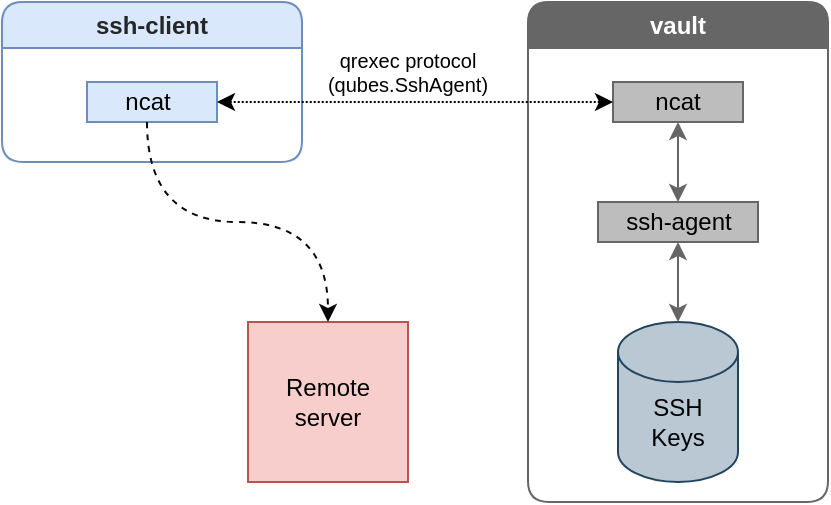 <mxfile version="13.10.0" type="github">
  <diagram id="SKtbNTC9j6CT3jW_uAWr" name="Page-1">
    <mxGraphModel dx="422" dy="354" grid="1" gridSize="10" guides="1" tooltips="1" connect="1" arrows="1" fold="1" page="0" pageScale="1" pageWidth="1169" pageHeight="826" background="#ffffff" math="0" shadow="0">
      <root>
        <mxCell id="0" />
        <mxCell id="1" parent="0" />
        <mxCell id="5" value="vault" style="swimlane;whiteSpace=wrap;html=1;rounded=1;shadow=0;glass=0;comic=0;startSize=23;swimlaneFillColor=#ffffff;fontColor=#ffffff;fillColor=#666666;strokeColor=#666666;" parent="1" vertex="1">
          <mxGeometry x="600" y="40" width="150" height="250" as="geometry" />
        </mxCell>
        <mxCell id="QTO3XgoEFIxhdkZU8tme-128" value="" style="shape=cylinder3;whiteSpace=wrap;html=1;boundedLbl=1;backgroundOutline=1;size=15;rounded=0;glass=0;comic=0;strokeColor=#23445d;strokeWidth=1;fillColor=#bac8d3;" parent="5" vertex="1">
          <mxGeometry x="45" y="160" width="60" height="80" as="geometry" />
        </mxCell>
        <mxCell id="QTO3XgoEFIxhdkZU8tme-130" value="" style="rounded=0;whiteSpace=wrap;html=1;glass=0;comic=0;strokeWidth=1;fillColor=#BDBDBD;strokeColor=#666666;" parent="5" vertex="1">
          <mxGeometry x="42.5" y="40" width="65" height="20" as="geometry" />
        </mxCell>
        <mxCell id="QTO3XgoEFIxhdkZU8tme-133" value="" style="rounded=0;whiteSpace=wrap;html=1;glass=0;comic=0;strokeWidth=1;fillColor=#BDBDBD;strokeColor=#666666;" parent="5" vertex="1">
          <mxGeometry x="35" y="100" width="80" height="20" as="geometry" />
        </mxCell>
        <mxCell id="QTO3XgoEFIxhdkZU8tme-134" value="" style="endArrow=classic;startArrow=classic;html=1;entryX=0.5;entryY=1;entryDx=0;entryDy=0;exitX=0.5;exitY=0;exitDx=0;exitDy=0;exitPerimeter=0;strokeColor=#666666;" parent="5" source="QTO3XgoEFIxhdkZU8tme-128" target="QTO3XgoEFIxhdkZU8tme-133" edge="1">
          <mxGeometry width="50" height="50" relative="1" as="geometry">
            <mxPoint x="70" y="220" as="sourcePoint" />
            <mxPoint x="120" y="170" as="targetPoint" />
          </mxGeometry>
        </mxCell>
        <mxCell id="QTO3XgoEFIxhdkZU8tme-135" value="&lt;div&gt;ssh-agent&lt;/div&gt;" style="text;html=1;strokeColor=none;fillColor=none;align=center;verticalAlign=middle;whiteSpace=wrap;rounded=0;glass=0;comic=0;" parent="5" vertex="1">
          <mxGeometry x="42.5" y="100" width="65" height="20" as="geometry" />
        </mxCell>
        <mxCell id="QTO3XgoEFIxhdkZU8tme-136" value="" style="endArrow=classic;startArrow=classic;html=1;strokeColor=#666666;entryX=0.5;entryY=1;entryDx=0;entryDy=0;exitX=0.5;exitY=0;exitDx=0;exitDy=0;" parent="5" source="QTO3XgoEFIxhdkZU8tme-135" target="QTO3XgoEFIxhdkZU8tme-130" edge="1">
          <mxGeometry width="50" height="50" relative="1" as="geometry">
            <mxPoint x="70" y="160" as="sourcePoint" />
            <mxPoint x="120" y="110" as="targetPoint" />
          </mxGeometry>
        </mxCell>
        <mxCell id="QTO3XgoEFIxhdkZU8tme-129" value="&lt;div&gt;SSH Keys&lt;/div&gt;" style="text;html=1;strokeColor=none;fillColor=none;align=center;verticalAlign=middle;whiteSpace=wrap;rounded=0;glass=0;comic=0;" parent="5" vertex="1">
          <mxGeometry x="55" y="200" width="40" height="20" as="geometry" />
        </mxCell>
        <mxCell id="QTO3XgoEFIxhdkZU8tme-137" value="ncat" style="text;html=1;strokeColor=none;fillColor=none;align=center;verticalAlign=middle;whiteSpace=wrap;rounded=0;glass=0;comic=0;" parent="5" vertex="1">
          <mxGeometry x="55" y="40" width="40" height="20" as="geometry" />
        </mxCell>
        <mxCell id="90" value="&lt;font color=&quot;#262626&quot;&gt;ssh-client&lt;/font&gt;" style="swimlane;whiteSpace=wrap;html=1;rounded=1;shadow=0;glass=0;comic=0;strokeColor=#6c8ebf;fillColor=#dae8fc;startSize=23;swimlaneFillColor=#ffffff;" parent="1" vertex="1">
          <mxGeometry x="337" y="40" width="150" height="80" as="geometry">
            <mxRectangle x="337" y="40" width="120" height="23" as="alternateBounds" />
          </mxGeometry>
        </mxCell>
        <mxCell id="7Ih5Z2z4oaHKUIcbK2M9-90" value="" style="rounded=0;whiteSpace=wrap;html=1;glass=0;comic=0;strokeWidth=1;fillColor=#dae8fc;strokeColor=#6c8ebf;" parent="90" vertex="1">
          <mxGeometry x="42.5" y="40" width="65" height="20" as="geometry" />
        </mxCell>
        <mxCell id="QTO3XgoEFIxhdkZU8tme-138" value="ncat" style="text;html=1;strokeColor=none;fillColor=none;align=center;verticalAlign=middle;whiteSpace=wrap;rounded=0;glass=0;comic=0;" parent="90" vertex="1">
          <mxGeometry x="42.5" y="40" width="60" height="20" as="geometry" />
        </mxCell>
        <mxCell id="QTO3XgoEFIxhdkZU8tme-132" value="&lt;div style=&quot;font-size: 10px&quot;&gt;&lt;font style=&quot;font-size: 10px&quot;&gt;qrexec protocol&lt;/font&gt;&lt;/div&gt;&lt;div style=&quot;font-size: 10px&quot;&gt;&lt;font style=&quot;font-size: 10px&quot;&gt;(qubes.SshAgent)&lt;br&gt;&lt;/font&gt;&lt;/div&gt;" style="text;html=1;strokeColor=none;fillColor=none;align=center;verticalAlign=middle;whiteSpace=wrap;rounded=0;glass=0;comic=0;" parent="1" vertex="1">
          <mxGeometry x="520" y="70" width="40" height="10" as="geometry" />
        </mxCell>
        <mxCell id="QTO3XgoEFIxhdkZU8tme-149" value="" style="whiteSpace=wrap;html=1;aspect=fixed;rounded=0;glass=0;comic=0;strokeColor=#b85450;strokeWidth=1;fillColor=#f8cecc;" parent="1" vertex="1">
          <mxGeometry x="460" y="200" width="80" height="80" as="geometry" />
        </mxCell>
        <mxCell id="QTO3XgoEFIxhdkZU8tme-131" value="" style="endArrow=classic;startArrow=classic;html=1;entryX=0;entryY=0.5;entryDx=0;entryDy=0;dashed=1;dashPattern=1 1;exitX=1;exitY=0.5;exitDx=0;exitDy=0;" parent="1" source="7Ih5Z2z4oaHKUIcbK2M9-90" target="QTO3XgoEFIxhdkZU8tme-130" edge="1">
          <mxGeometry width="50" height="50" relative="1" as="geometry">
            <mxPoint x="470" y="130" as="sourcePoint" />
            <mxPoint x="520" y="80" as="targetPoint" />
          </mxGeometry>
        </mxCell>
        <mxCell id="QTO3XgoEFIxhdkZU8tme-150" value="Remote server" style="text;html=1;strokeColor=none;fillColor=none;align=center;verticalAlign=middle;whiteSpace=wrap;rounded=0;glass=0;comic=0;" parent="1" vertex="1">
          <mxGeometry x="480" y="230" width="40" height="20" as="geometry" />
        </mxCell>
        <mxCell id="7Ih5Z2z4oaHKUIcbK2M9-96" style="edgeStyle=orthogonalEdgeStyle;rounded=0;orthogonalLoop=1;jettySize=auto;html=1;exitX=0.5;exitY=1;exitDx=0;exitDy=0;entryX=0.5;entryY=0;entryDx=0;entryDy=0;strokeColor=#080808;curved=1;dashed=1;" parent="1" source="QTO3XgoEFIxhdkZU8tme-138" target="QTO3XgoEFIxhdkZU8tme-149" edge="1">
          <mxGeometry relative="1" as="geometry" />
        </mxCell>
      </root>
    </mxGraphModel>
  </diagram>
</mxfile>
